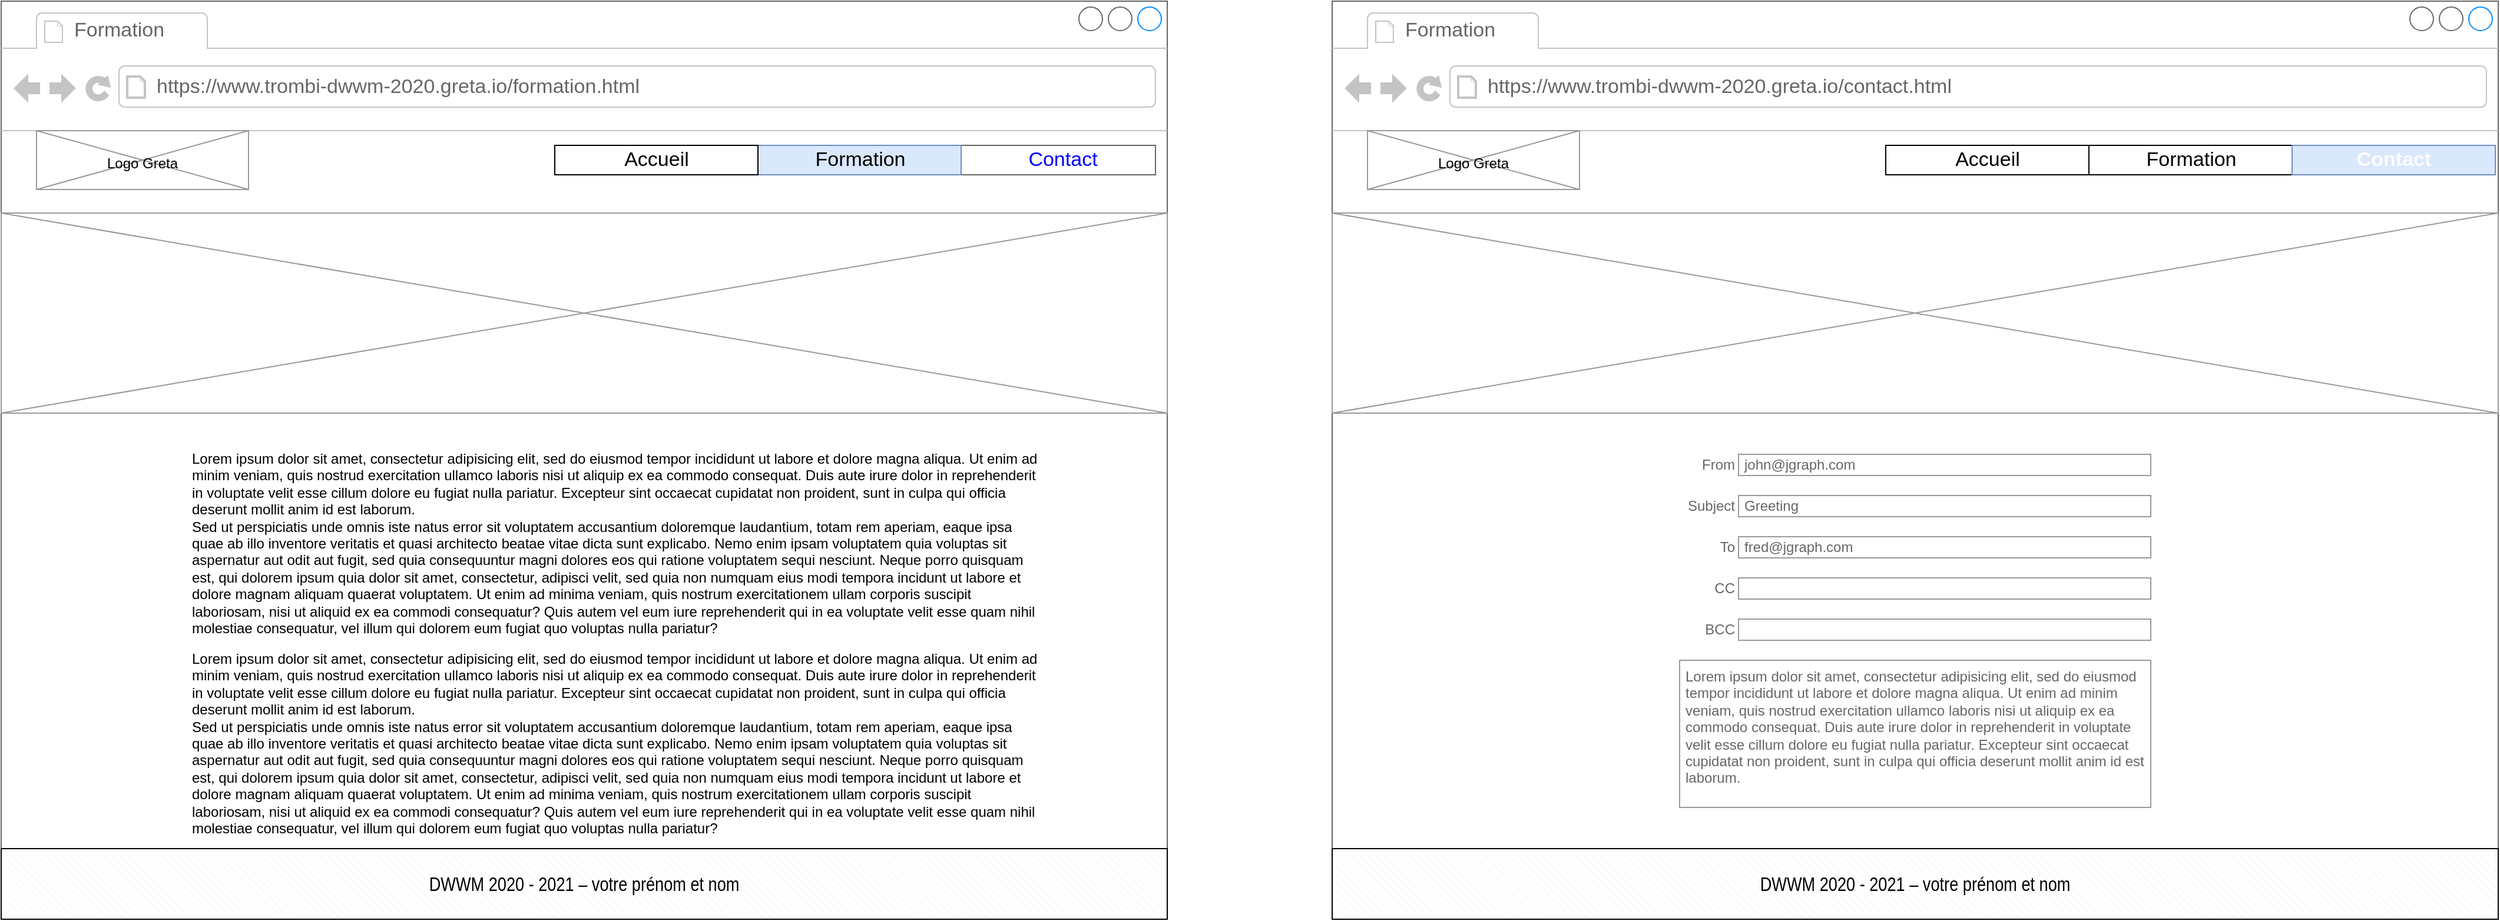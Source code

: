 <mxfile version="13.10.3" type="github"><diagram id="SK59zhiDzOyi63sm0mEL" name="Page-1"><mxGraphModel dx="2189" dy="804" grid="1" gridSize="10" guides="1" tooltips="1" connect="1" arrows="1" fold="1" page="1" pageScale="1" pageWidth="827" pageHeight="1169" math="0" shadow="0"><root><mxCell id="0"/><mxCell id="1" parent="0"/><mxCell id="YqWab189E20K-H3sKTw3-4" value="" style="strokeWidth=1;shadow=0;dashed=0;align=center;html=1;shape=mxgraph.mockup.containers.browserWindow;rSize=0;strokeColor=#666666;strokeColor2=#008cff;strokeColor3=#c4c4c4;mainText=,;recursiveResize=0;" parent="1" vertex="1"><mxGeometry x="-120" y="50" width="990" height="780" as="geometry"/></mxCell><mxCell id="YqWab189E20K-H3sKTw3-5" value="Formation" style="strokeWidth=1;shadow=0;dashed=0;align=center;html=1;shape=mxgraph.mockup.containers.anchor;fontSize=17;fontColor=#666666;align=left;" parent="YqWab189E20K-H3sKTw3-4" vertex="1"><mxGeometry x="60" y="12" width="110" height="26" as="geometry"/></mxCell><mxCell id="YqWab189E20K-H3sKTw3-6" value="https://www.trombi-dwwm-2020.greta.io/formation.html" style="strokeWidth=1;shadow=0;dashed=0;align=center;html=1;shape=mxgraph.mockup.containers.anchor;rSize=0;fontSize=17;fontColor=#666666;align=left;" parent="YqWab189E20K-H3sKTw3-4" vertex="1"><mxGeometry x="130" y="60" width="250" height="26" as="geometry"/></mxCell><mxCell id="YqWab189E20K-H3sKTw3-15" value="" style="verticalLabelPosition=bottom;shadow=0;dashed=0;align=center;html=1;verticalAlign=top;strokeWidth=1;shape=mxgraph.mockup.graphics.simpleIcon;strokeColor=#999999;" parent="YqWab189E20K-H3sKTw3-4" vertex="1"><mxGeometry x="30" y="110" width="180" height="50" as="geometry"/></mxCell><mxCell id="YqWab189E20K-H3sKTw3-14" value="" style="group" parent="YqWab189E20K-H3sKTw3-4" vertex="1" connectable="0"><mxGeometry x="470" y="122.5" width="517.5" height="25" as="geometry"/></mxCell><mxCell id="YqWab189E20K-H3sKTw3-7" value="" style="strokeWidth=1;shadow=0;dashed=0;align=center;html=1;shape=mxgraph.mockup.text.rrect;rSize=0;strokeColor=#666666;container=0;" parent="YqWab189E20K-H3sKTw3-14" vertex="1"><mxGeometry width="510" height="25" as="geometry"/></mxCell><mxCell id="YqWab189E20K-H3sKTw3-8" value="Formation" style="strokeColor=#6c8ebf;fillColor=#dae8fc;strokeWidth=1;shadow=0;dashed=0;align=center;html=1;shape=mxgraph.mockup.text.rrect;rSize=0;fontSize=17;" parent="YqWab189E20K-H3sKTw3-14" vertex="1"><mxGeometry x="172.5" width="172.5" height="25" as="geometry"/></mxCell><mxCell id="YqWab189E20K-H3sKTw3-9" value="Contact" style="strokeColor=inherit;fillColor=inherit;gradientColor=inherit;strokeWidth=1;shadow=0;dashed=0;align=center;html=1;shape=mxgraph.mockup.text.rrect;rSize=0;fontSize=17;fontColor=#0000ff;" parent="YqWab189E20K-H3sKTw3-14" vertex="1"><mxGeometry x="345" width="172.5" height="25" as="geometry"/></mxCell><mxCell id="YqWab189E20K-H3sKTw3-11" value="Accueil" style="strokeWidth=1;shadow=0;dashed=0;align=center;html=1;shape=mxgraph.mockup.text.rrect;rSize=0;fontSize=17;" parent="YqWab189E20K-H3sKTw3-14" vertex="1"><mxGeometry width="172.5" height="25" as="geometry"/></mxCell><mxCell id="YqWab189E20K-H3sKTw3-16" value="Logo Greta" style="text;html=1;strokeColor=none;fillColor=none;align=center;verticalAlign=middle;whiteSpace=wrap;rounded=0;" parent="YqWab189E20K-H3sKTw3-4" vertex="1"><mxGeometry x="70" y="127.5" width="100" height="20" as="geometry"/></mxCell><mxCell id="YqWab189E20K-H3sKTw3-17" value="" style="verticalLabelPosition=bottom;shadow=0;dashed=0;align=center;html=1;verticalAlign=top;strokeWidth=1;shape=mxgraph.mockup.graphics.simpleIcon;strokeColor=#999999;" parent="YqWab189E20K-H3sKTw3-4" vertex="1"><mxGeometry y="180" width="990" height="170" as="geometry"/></mxCell><mxCell id="bf6XjVjYol47AXIB9-yf-13" value="" style="verticalLabelPosition=bottom;verticalAlign=top;html=1;shape=mxgraph.basic.patternFillRect;fillStyle=diagRev;step=5;fillStrokeWidth=0.2;fillStrokeColor=#dddddd;" parent="YqWab189E20K-H3sKTw3-4" vertex="1"><mxGeometry y="720" width="990" height="60" as="geometry"/></mxCell><mxCell id="bf6XjVjYol47AXIB9-yf-14" value="&lt;div style=&quot;left: 456.45px ; top: 556.83px ; font-size: 16.5px ; font-family: sans-serif ; transform: scalex(0.823)&quot;&gt;DWWM 2020 - 2021 – votre prénom et nom&lt;/div&gt;" style="text;html=1;strokeColor=none;fillColor=none;align=center;verticalAlign=middle;whiteSpace=wrap;rounded=0;" parent="YqWab189E20K-H3sKTw3-4" vertex="1"><mxGeometry x="100" y="740" width="790" height="20" as="geometry"/></mxCell><mxCell id="FmVQz69ADUyMd0GpwVi5-1" value="Lorem ipsum dolor sit amet, consectetur adipisicing elit, sed do eiusmod tempor incididunt ut labore et dolore magna aliqua. Ut enim ad minim veniam, quis nostrud exercitation ullamco laboris nisi ut aliquip ex ea commodo consequat. Duis aute irure dolor in reprehenderit in voluptate velit esse cillum dolore eu fugiat nulla pariatur. Excepteur sint occaecat cupidatat non proident, sunt in culpa qui officia deserunt mollit anim id est laborum.&#xA;Sed ut perspiciatis unde omnis iste natus error sit voluptatem accusantium doloremque laudantium, totam rem aperiam, eaque ipsa quae ab illo inventore veritatis et quasi architecto beatae vitae dicta sunt explicabo. Nemo enim ipsam voluptatem quia voluptas sit aspernatur aut odit aut fugit, sed quia consequuntur magni dolores eos qui ratione voluptatem sequi nesciunt. Neque porro quisquam est, qui dolorem ipsum quia dolor sit amet, consectetur, adipisci velit, sed quia non numquam eius modi tempora incidunt ut labore et dolore magnam aliquam quaerat voluptatem. Ut enim ad minima veniam, quis nostrum exercitationem ullam corporis suscipit laboriosam, nisi ut aliquid ex ea commodi consequatur? Quis autem vel eum iure reprehenderit qui in ea voluptate velit esse quam nihil molestiae consequatur, vel illum qui dolorem eum fugiat quo voluptas nulla pariatur?" style="text;spacingTop=-5;whiteSpace=wrap;html=1;align=left;fontSize=12;fontFamily=Helvetica;fillColor=none;strokeColor=none;" vertex="1" parent="YqWab189E20K-H3sKTw3-4"><mxGeometry x="160" y="380" width="720" height="170" as="geometry"/></mxCell><mxCell id="FmVQz69ADUyMd0GpwVi5-2" value="Lorem ipsum dolor sit amet, consectetur adipisicing elit, sed do eiusmod tempor incididunt ut labore et dolore magna aliqua. Ut enim ad minim veniam, quis nostrud exercitation ullamco laboris nisi ut aliquip ex ea commodo consequat. Duis aute irure dolor in reprehenderit in voluptate velit esse cillum dolore eu fugiat nulla pariatur. Excepteur sint occaecat cupidatat non proident, sunt in culpa qui officia deserunt mollit anim id est laborum.&#xA;Sed ut perspiciatis unde omnis iste natus error sit voluptatem accusantium doloremque laudantium, totam rem aperiam, eaque ipsa quae ab illo inventore veritatis et quasi architecto beatae vitae dicta sunt explicabo. Nemo enim ipsam voluptatem quia voluptas sit aspernatur aut odit aut fugit, sed quia consequuntur magni dolores eos qui ratione voluptatem sequi nesciunt. Neque porro quisquam est, qui dolorem ipsum quia dolor sit amet, consectetur, adipisci velit, sed quia non numquam eius modi tempora incidunt ut labore et dolore magnam aliquam quaerat voluptatem. Ut enim ad minima veniam, quis nostrum exercitationem ullam corporis suscipit laboriosam, nisi ut aliquid ex ea commodi consequatur? Quis autem vel eum iure reprehenderit qui in ea voluptate velit esse quam nihil molestiae consequatur, vel illum qui dolorem eum fugiat quo voluptas nulla pariatur?" style="text;spacingTop=-5;whiteSpace=wrap;html=1;align=left;fontSize=12;fontFamily=Helvetica;fillColor=none;strokeColor=none;" vertex="1" parent="YqWab189E20K-H3sKTw3-4"><mxGeometry x="160" y="550" width="720" height="170" as="geometry"/></mxCell><mxCell id="FmVQz69ADUyMd0GpwVi5-3" value="" style="strokeWidth=1;shadow=0;dashed=0;align=center;html=1;shape=mxgraph.mockup.containers.browserWindow;rSize=0;strokeColor=#666666;strokeColor2=#008cff;strokeColor3=#c4c4c4;mainText=,;recursiveResize=0;" vertex="1" parent="1"><mxGeometry x="1010" y="50" width="990" height="780" as="geometry"/></mxCell><mxCell id="FmVQz69ADUyMd0GpwVi5-4" value="Formation" style="strokeWidth=1;shadow=0;dashed=0;align=center;html=1;shape=mxgraph.mockup.containers.anchor;fontSize=17;fontColor=#666666;align=left;" vertex="1" parent="FmVQz69ADUyMd0GpwVi5-3"><mxGeometry x="60" y="12" width="110" height="26" as="geometry"/></mxCell><mxCell id="FmVQz69ADUyMd0GpwVi5-5" value="&lt;div&gt;https://www.trombi-dwwm-2020.greta.io/contact.html&lt;/div&gt;" style="strokeWidth=1;shadow=0;dashed=0;align=center;html=1;shape=mxgraph.mockup.containers.anchor;rSize=0;fontSize=17;fontColor=#666666;align=left;" vertex="1" parent="FmVQz69ADUyMd0GpwVi5-3"><mxGeometry x="130" y="60" width="250" height="26" as="geometry"/></mxCell><mxCell id="FmVQz69ADUyMd0GpwVi5-6" value="" style="verticalLabelPosition=bottom;shadow=0;dashed=0;align=center;html=1;verticalAlign=top;strokeWidth=1;shape=mxgraph.mockup.graphics.simpleIcon;strokeColor=#999999;" vertex="1" parent="FmVQz69ADUyMd0GpwVi5-3"><mxGeometry x="30" y="110" width="180" height="50" as="geometry"/></mxCell><mxCell id="FmVQz69ADUyMd0GpwVi5-7" value="" style="group" vertex="1" connectable="0" parent="FmVQz69ADUyMd0GpwVi5-3"><mxGeometry x="470" y="122.5" width="517.5" height="25" as="geometry"/></mxCell><mxCell id="FmVQz69ADUyMd0GpwVi5-8" value="" style="strokeWidth=1;shadow=0;dashed=0;align=center;html=1;shape=mxgraph.mockup.text.rrect;rSize=0;strokeColor=#666666;container=0;" vertex="1" parent="FmVQz69ADUyMd0GpwVi5-7"><mxGeometry width="510" height="25" as="geometry"/></mxCell><mxCell id="FmVQz69ADUyMd0GpwVi5-9" value="Formation" style="strokeWidth=1;shadow=0;dashed=0;align=center;html=1;shape=mxgraph.mockup.text.rrect;rSize=0;fontSize=17;" vertex="1" parent="FmVQz69ADUyMd0GpwVi5-7"><mxGeometry x="172.5" width="172.5" height="25" as="geometry"/></mxCell><mxCell id="FmVQz69ADUyMd0GpwVi5-10" value="Contact" style="strokeWidth=1;shadow=0;dashed=0;align=center;html=1;shape=mxgraph.mockup.text.rrect;rSize=0;fontSize=17;fillColor=#dae8fc;strokeColor=#6c8ebf;fontColor=#FCFCFC;fontStyle=1" vertex="1" parent="FmVQz69ADUyMd0GpwVi5-7"><mxGeometry x="345" width="172.5" height="25" as="geometry"/></mxCell><mxCell id="FmVQz69ADUyMd0GpwVi5-11" value="Accueil" style="strokeWidth=1;shadow=0;dashed=0;align=center;html=1;shape=mxgraph.mockup.text.rrect;rSize=0;fontSize=17;" vertex="1" parent="FmVQz69ADUyMd0GpwVi5-7"><mxGeometry width="172.5" height="25" as="geometry"/></mxCell><mxCell id="FmVQz69ADUyMd0GpwVi5-12" value="Logo Greta" style="text;html=1;strokeColor=none;fillColor=none;align=center;verticalAlign=middle;whiteSpace=wrap;rounded=0;" vertex="1" parent="FmVQz69ADUyMd0GpwVi5-3"><mxGeometry x="70" y="127.5" width="100" height="20" as="geometry"/></mxCell><mxCell id="FmVQz69ADUyMd0GpwVi5-13" value="" style="verticalLabelPosition=bottom;shadow=0;dashed=0;align=center;html=1;verticalAlign=top;strokeWidth=1;shape=mxgraph.mockup.graphics.simpleIcon;strokeColor=#999999;" vertex="1" parent="FmVQz69ADUyMd0GpwVi5-3"><mxGeometry y="180" width="990" height="170" as="geometry"/></mxCell><mxCell id="FmVQz69ADUyMd0GpwVi5-14" value="" style="verticalLabelPosition=bottom;verticalAlign=top;html=1;shape=mxgraph.basic.patternFillRect;fillStyle=diagRev;step=5;fillStrokeWidth=0.2;fillStrokeColor=#dddddd;" vertex="1" parent="FmVQz69ADUyMd0GpwVi5-3"><mxGeometry y="720" width="990" height="60" as="geometry"/></mxCell><mxCell id="FmVQz69ADUyMd0GpwVi5-15" value="&lt;div style=&quot;left: 456.45px ; top: 556.83px ; font-size: 16.5px ; font-family: sans-serif ; transform: scalex(0.823)&quot;&gt;DWWM 2020 - 2021 – votre prénom et nom&lt;/div&gt;" style="text;html=1;strokeColor=none;fillColor=none;align=center;verticalAlign=middle;whiteSpace=wrap;rounded=0;" vertex="1" parent="FmVQz69ADUyMd0GpwVi5-3"><mxGeometry x="100" y="740" width="790" height="20" as="geometry"/></mxCell><mxCell id="ZpFzSSe5TiR3gA_ua215-23" value="" style="group" vertex="1" connectable="0" parent="FmVQz69ADUyMd0GpwVi5-3"><mxGeometry x="295" y="385" width="400" height="300" as="geometry"/></mxCell><mxCell id="ZpFzSSe5TiR3gA_ua215-12" value="From" style="strokeWidth=1;shadow=0;dashed=0;align=center;html=1;shape=mxgraph.mockup.forms.anchor;align=right;spacingRight=2;fontColor=#666666;" vertex="1" parent="ZpFzSSe5TiR3gA_ua215-23"><mxGeometry width="50" height="18" as="geometry"/></mxCell><mxCell id="ZpFzSSe5TiR3gA_ua215-13" value="john@jgraph.com" style="strokeWidth=1;shadow=0;dashed=0;align=center;html=1;shape=mxgraph.mockup.forms.rrect;fillColor=#ffffff;rSize=0;fontColor=#666666;align=left;spacingLeft=3;strokeColor=#999999;" vertex="1" parent="ZpFzSSe5TiR3gA_ua215-23"><mxGeometry x="50" width="350" height="18" as="geometry"/></mxCell><mxCell id="ZpFzSSe5TiR3gA_ua215-14" value="Subject" style="strokeWidth=1;shadow=0;dashed=0;align=center;html=1;shape=mxgraph.mockup.forms.anchor;align=right;spacingRight=2;fontColor=#666666;" vertex="1" parent="ZpFzSSe5TiR3gA_ua215-23"><mxGeometry y="35" width="50" height="18" as="geometry"/></mxCell><mxCell id="ZpFzSSe5TiR3gA_ua215-15" value="Greeting" style="strokeWidth=1;shadow=0;dashed=0;align=center;html=1;shape=mxgraph.mockup.forms.rrect;fillColor=#ffffff;rSize=0;fontColor=#666666;align=left;spacingLeft=3;strokeColor=#999999;" vertex="1" parent="ZpFzSSe5TiR3gA_ua215-23"><mxGeometry x="50" y="35" width="350" height="18" as="geometry"/></mxCell><mxCell id="ZpFzSSe5TiR3gA_ua215-16" value="To" style="strokeWidth=1;shadow=0;dashed=0;align=center;html=1;shape=mxgraph.mockup.forms.anchor;align=right;spacingRight=2;fontColor=#666666;" vertex="1" parent="ZpFzSSe5TiR3gA_ua215-23"><mxGeometry y="70" width="50" height="18" as="geometry"/></mxCell><mxCell id="ZpFzSSe5TiR3gA_ua215-17" value="fred@jgraph.com" style="strokeWidth=1;shadow=0;dashed=0;align=center;html=1;shape=mxgraph.mockup.forms.rrect;fillColor=#ffffff;rSize=0;fontColor=#666666;align=left;spacingLeft=3;strokeColor=#999999;" vertex="1" parent="ZpFzSSe5TiR3gA_ua215-23"><mxGeometry x="50" y="70" width="350" height="18" as="geometry"/></mxCell><mxCell id="ZpFzSSe5TiR3gA_ua215-18" value="CC" style="strokeWidth=1;shadow=0;dashed=0;align=center;html=1;shape=mxgraph.mockup.forms.anchor;align=right;spacingRight=2;fontColor=#666666;" vertex="1" parent="ZpFzSSe5TiR3gA_ua215-23"><mxGeometry y="105" width="50" height="18" as="geometry"/></mxCell><mxCell id="ZpFzSSe5TiR3gA_ua215-19" value="" style="strokeWidth=1;shadow=0;dashed=0;align=center;html=1;shape=mxgraph.mockup.forms.rrect;fillColor=#ffffff;rSize=0;fontColor=#666666;align=left;spacingLeft=3;strokeColor=#999999;" vertex="1" parent="ZpFzSSe5TiR3gA_ua215-23"><mxGeometry x="50" y="105" width="350" height="18" as="geometry"/></mxCell><mxCell id="ZpFzSSe5TiR3gA_ua215-20" value="BCC" style="strokeWidth=1;shadow=0;dashed=0;align=center;html=1;shape=mxgraph.mockup.forms.anchor;align=right;spacingRight=2;fontColor=#666666;" vertex="1" parent="ZpFzSSe5TiR3gA_ua215-23"><mxGeometry y="140" width="50" height="18" as="geometry"/></mxCell><mxCell id="ZpFzSSe5TiR3gA_ua215-21" value="" style="strokeWidth=1;shadow=0;dashed=0;align=center;html=1;shape=mxgraph.mockup.forms.rrect;fillColor=#ffffff;rSize=0;fontColor=#666666;align=left;spacingLeft=3;strokeColor=#999999;" vertex="1" parent="ZpFzSSe5TiR3gA_ua215-23"><mxGeometry x="50" y="140" width="350" height="18" as="geometry"/></mxCell><mxCell id="ZpFzSSe5TiR3gA_ua215-22" value="Lorem ipsum dolor sit amet, consectetur adipisicing elit, sed do eiusmod tempor incididunt ut labore et dolore magna aliqua. Ut enim ad minim veniam, quis nostrud exercitation ullamco laboris nisi ut aliquip ex ea commodo consequat. Duis aute irure dolor in reprehenderit in voluptate velit esse cillum dolore eu fugiat nulla pariatur. Excepteur sint occaecat cupidatat non proident, sunt in culpa qui officia deserunt mollit anim id est laborum." style="strokeWidth=1;shadow=0;dashed=0;align=center;html=1;shape=mxgraph.mockup.forms.rrect;fillColor=#ffffff;rSize=0;fontColor=#666666;align=left;spacingLeft=3;strokeColor=#999999;verticalAlign=top;whiteSpace=wrap;" vertex="1" parent="ZpFzSSe5TiR3gA_ua215-23"><mxGeometry y="175" width="400" height="125" as="geometry"/></mxCell></root></mxGraphModel></diagram></mxfile>
